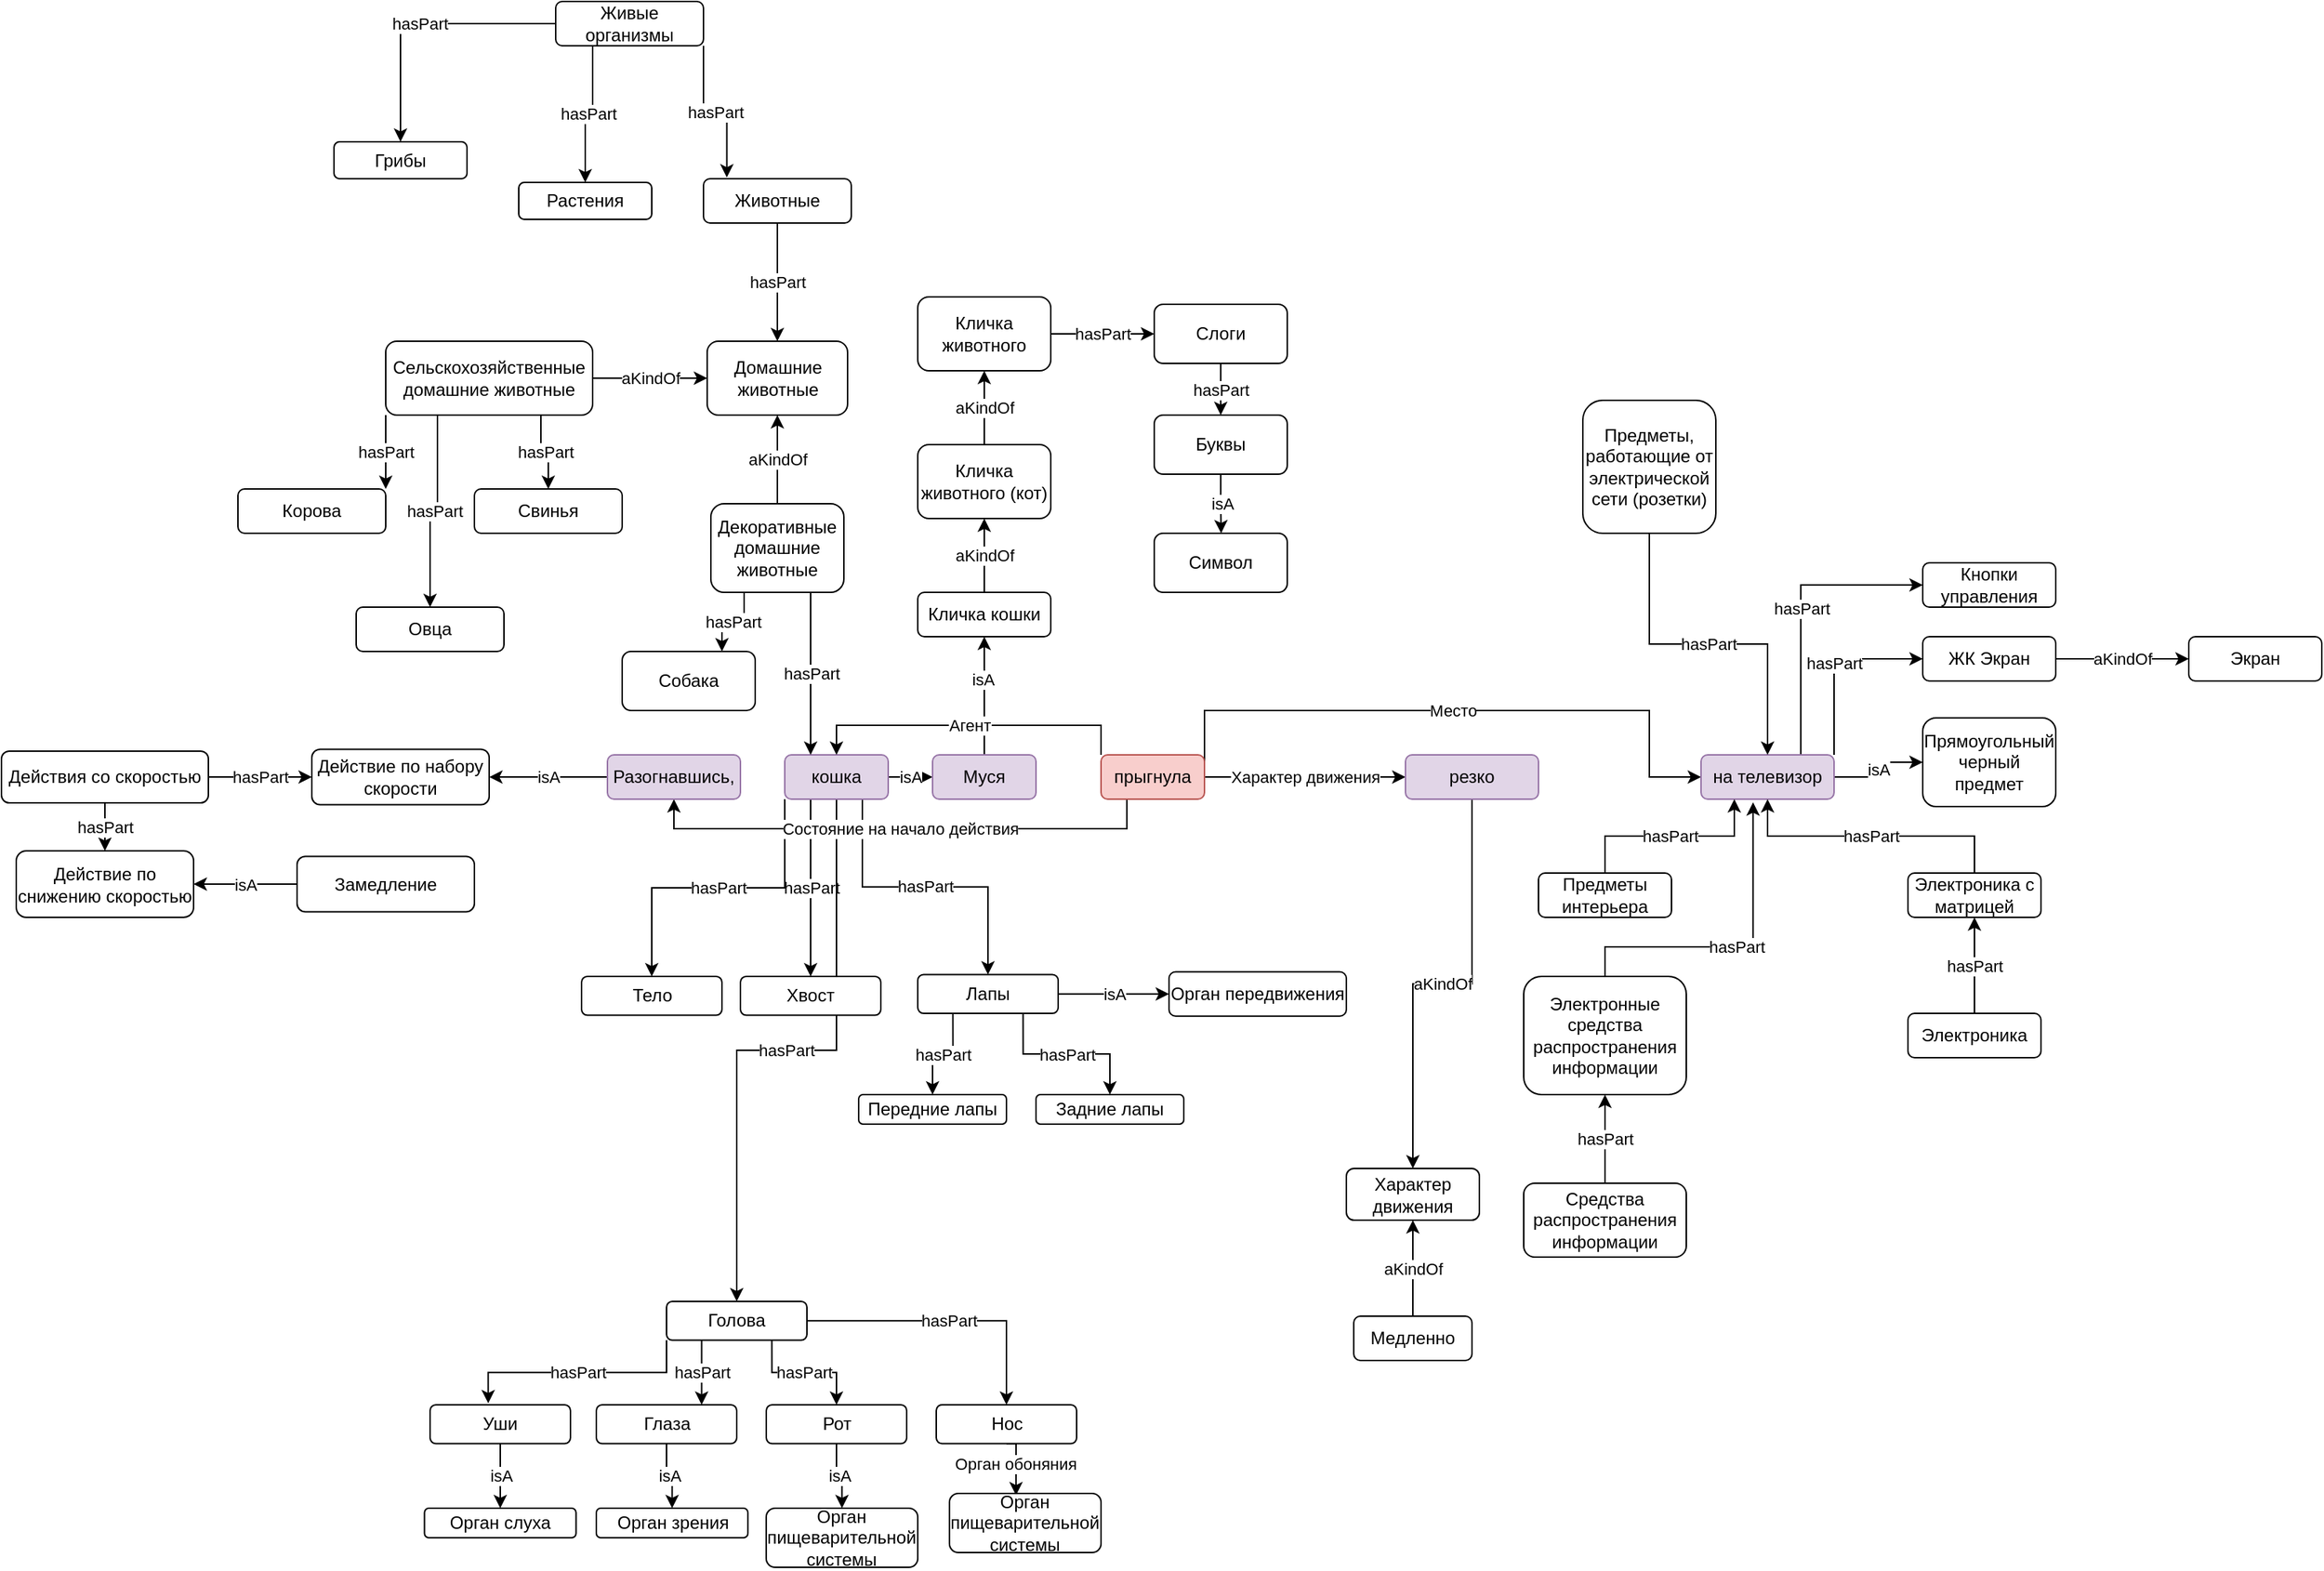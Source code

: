 <mxfile version="20.4.0" type="github">
  <diagram id="4kZPJCfSbLn3ZlEgu2B2" name="Страница 1">
    <mxGraphModel dx="3021" dy="1406" grid="1" gridSize="10" guides="1" tooltips="1" connect="1" arrows="1" fold="1" page="1" pageScale="1" pageWidth="827" pageHeight="1169" math="0" shadow="0">
      <root>
        <mxCell id="0" />
        <mxCell id="1" parent="0" />
        <mxCell id="UGtF-2ysWfJspHMiToVQ-56" value="isA" style="edgeStyle=orthogonalEdgeStyle;rounded=0;orthogonalLoop=1;jettySize=auto;html=1;exitX=1;exitY=0.5;exitDx=0;exitDy=0;" parent="1" source="UGtF-2ysWfJspHMiToVQ-1" target="UGtF-2ysWfJspHMiToVQ-2" edge="1">
          <mxGeometry relative="1" as="geometry" />
        </mxCell>
        <mxCell id="CR6ieha2_R7mDOEFcGoJ-50" value="hasPart" style="edgeStyle=orthogonalEdgeStyle;rounded=0;orthogonalLoop=1;jettySize=auto;html=1;exitX=0.25;exitY=1;exitDx=0;exitDy=0;" edge="1" parent="1" source="UGtF-2ysWfJspHMiToVQ-1" target="CR6ieha2_R7mDOEFcGoJ-41">
          <mxGeometry relative="1" as="geometry" />
        </mxCell>
        <mxCell id="CR6ieha2_R7mDOEFcGoJ-51" value="hasPart" style="edgeStyle=orthogonalEdgeStyle;rounded=0;orthogonalLoop=1;jettySize=auto;html=1;exitX=0.75;exitY=1;exitDx=0;exitDy=0;entryX=0.5;entryY=0;entryDx=0;entryDy=0;" edge="1" parent="1" source="UGtF-2ysWfJspHMiToVQ-1" target="CR6ieha2_R7mDOEFcGoJ-42">
          <mxGeometry relative="1" as="geometry" />
        </mxCell>
        <mxCell id="CR6ieha2_R7mDOEFcGoJ-52" value="hasPart" style="edgeStyle=orthogonalEdgeStyle;rounded=0;orthogonalLoop=1;jettySize=auto;html=1;exitX=0;exitY=1;exitDx=0;exitDy=0;" edge="1" parent="1" source="UGtF-2ysWfJspHMiToVQ-1" target="CR6ieha2_R7mDOEFcGoJ-40">
          <mxGeometry relative="1" as="geometry" />
        </mxCell>
        <mxCell id="CR6ieha2_R7mDOEFcGoJ-55" value="hasPart" style="edgeStyle=orthogonalEdgeStyle;rounded=0;orthogonalLoop=1;jettySize=auto;html=1;exitX=0.5;exitY=1;exitDx=0;exitDy=0;entryX=0.5;entryY=0;entryDx=0;entryDy=0;" edge="1" parent="1" source="UGtF-2ysWfJspHMiToVQ-1" target="CR6ieha2_R7mDOEFcGoJ-38">
          <mxGeometry relative="1" as="geometry" />
        </mxCell>
        <mxCell id="UGtF-2ysWfJspHMiToVQ-1" value="кошка" style="rounded=1;whiteSpace=wrap;html=1;fillColor=#e1d5e7;strokeColor=#9673a6;" parent="1" vertex="1">
          <mxGeometry x="130" y="610" width="70" height="30" as="geometry" />
        </mxCell>
        <mxCell id="UGtF-2ysWfJspHMiToVQ-59" style="edgeStyle=orthogonalEdgeStyle;rounded=0;orthogonalLoop=1;jettySize=auto;html=1;exitX=0.5;exitY=0;exitDx=0;exitDy=0;entryX=0.5;entryY=1;entryDx=0;entryDy=0;" parent="1" source="UGtF-2ysWfJspHMiToVQ-2" target="UGtF-2ysWfJspHMiToVQ-57" edge="1">
          <mxGeometry relative="1" as="geometry" />
        </mxCell>
        <mxCell id="UGtF-2ysWfJspHMiToVQ-60" value="isA" style="edgeLabel;html=1;align=center;verticalAlign=middle;resizable=0;points=[];" parent="UGtF-2ysWfJspHMiToVQ-59" vertex="1" connectable="0">
          <mxGeometry x="0.276" y="1" relative="1" as="geometry">
            <mxPoint as="offset" />
          </mxGeometry>
        </mxCell>
        <mxCell id="UGtF-2ysWfJspHMiToVQ-2" value="Муся" style="rounded=1;whiteSpace=wrap;html=1;fillColor=#e1d5e7;strokeColor=#9673a6;" parent="1" vertex="1">
          <mxGeometry x="230" y="610" width="70" height="30" as="geometry" />
        </mxCell>
        <mxCell id="UGtF-2ysWfJspHMiToVQ-13" value="Место" style="edgeStyle=orthogonalEdgeStyle;rounded=0;orthogonalLoop=1;jettySize=auto;html=1;exitX=1;exitY=0.5;exitDx=0;exitDy=0;" parent="1" source="UGtF-2ysWfJspHMiToVQ-3" target="UGtF-2ysWfJspHMiToVQ-5" edge="1">
          <mxGeometry relative="1" as="geometry">
            <Array as="points">
              <mxPoint x="414" y="580" />
              <mxPoint x="715" y="580" />
            </Array>
          </mxGeometry>
        </mxCell>
        <mxCell id="UGtF-2ysWfJspHMiToVQ-26" value="Состояние на начало действия" style="edgeStyle=orthogonalEdgeStyle;rounded=0;orthogonalLoop=1;jettySize=auto;html=1;exitX=0.25;exitY=1;exitDx=0;exitDy=0;entryX=0.5;entryY=1;entryDx=0;entryDy=0;" parent="1" source="UGtF-2ysWfJspHMiToVQ-3" target="UGtF-2ysWfJspHMiToVQ-16" edge="1">
          <mxGeometry relative="1" as="geometry" />
        </mxCell>
        <mxCell id="UGtF-2ysWfJspHMiToVQ-29" value="Характер движения" style="edgeStyle=orthogonalEdgeStyle;rounded=0;orthogonalLoop=1;jettySize=auto;html=1;exitX=1;exitY=0.5;exitDx=0;exitDy=0;entryX=0;entryY=0.5;entryDx=0;entryDy=0;" parent="1" source="UGtF-2ysWfJspHMiToVQ-3" target="UGtF-2ysWfJspHMiToVQ-14" edge="1">
          <mxGeometry relative="1" as="geometry" />
        </mxCell>
        <mxCell id="UGtF-2ysWfJspHMiToVQ-55" value="Агент" style="edgeStyle=orthogonalEdgeStyle;rounded=0;orthogonalLoop=1;jettySize=auto;html=1;exitX=0;exitY=0;exitDx=0;exitDy=0;entryX=0.5;entryY=0;entryDx=0;entryDy=0;" parent="1" source="UGtF-2ysWfJspHMiToVQ-3" target="UGtF-2ysWfJspHMiToVQ-1" edge="1">
          <mxGeometry relative="1" as="geometry" />
        </mxCell>
        <mxCell id="UGtF-2ysWfJspHMiToVQ-3" value="прыгнула" style="rounded=1;whiteSpace=wrap;html=1;fillColor=#f8cecc;strokeColor=#b85450;" parent="1" vertex="1">
          <mxGeometry x="344" y="610" width="70" height="30" as="geometry" />
        </mxCell>
        <mxCell id="UGtF-2ysWfJspHMiToVQ-48" value="isA" style="edgeStyle=orthogonalEdgeStyle;rounded=0;orthogonalLoop=1;jettySize=auto;html=1;exitX=1;exitY=0.5;exitDx=0;exitDy=0;entryX=0;entryY=0.5;entryDx=0;entryDy=0;" parent="1" source="UGtF-2ysWfJspHMiToVQ-5" target="UGtF-2ysWfJspHMiToVQ-47" edge="1">
          <mxGeometry relative="1" as="geometry" />
        </mxCell>
        <mxCell id="UGtF-2ysWfJspHMiToVQ-51" value="hasPart" style="edgeStyle=orthogonalEdgeStyle;rounded=0;orthogonalLoop=1;jettySize=auto;html=1;exitX=0.75;exitY=0;exitDx=0;exitDy=0;entryX=0;entryY=0.5;entryDx=0;entryDy=0;" parent="1" source="UGtF-2ysWfJspHMiToVQ-5" target="UGtF-2ysWfJspHMiToVQ-50" edge="1">
          <mxGeometry relative="1" as="geometry" />
        </mxCell>
        <mxCell id="UGtF-2ysWfJspHMiToVQ-52" value="hasPart" style="edgeStyle=orthogonalEdgeStyle;rounded=0;orthogonalLoop=1;jettySize=auto;html=1;exitX=1;exitY=0;exitDx=0;exitDy=0;entryX=0;entryY=0.5;entryDx=0;entryDy=0;" parent="1" source="UGtF-2ysWfJspHMiToVQ-5" target="UGtF-2ysWfJspHMiToVQ-49" edge="1">
          <mxGeometry relative="1" as="geometry" />
        </mxCell>
        <mxCell id="UGtF-2ysWfJspHMiToVQ-5" value="на телевизор" style="rounded=1;whiteSpace=wrap;html=1;fillColor=#e1d5e7;strokeColor=#9673a6;" parent="1" vertex="1">
          <mxGeometry x="750" y="610" width="90" height="30" as="geometry" />
        </mxCell>
        <mxCell id="CR6ieha2_R7mDOEFcGoJ-74" value="aKindOf" style="edgeStyle=orthogonalEdgeStyle;rounded=0;orthogonalLoop=1;jettySize=auto;html=1;exitX=0.5;exitY=1;exitDx=0;exitDy=0;" edge="1" parent="1" source="UGtF-2ysWfJspHMiToVQ-14" target="CR6ieha2_R7mDOEFcGoJ-73">
          <mxGeometry relative="1" as="geometry" />
        </mxCell>
        <mxCell id="UGtF-2ysWfJspHMiToVQ-14" value="резко" style="rounded=1;whiteSpace=wrap;html=1;fillColor=#e1d5e7;strokeColor=#9673a6;" parent="1" vertex="1">
          <mxGeometry x="550" y="610" width="90" height="30" as="geometry" />
        </mxCell>
        <mxCell id="CR6ieha2_R7mDOEFcGoJ-27" value="isA" style="edgeStyle=orthogonalEdgeStyle;rounded=0;orthogonalLoop=1;jettySize=auto;html=1;exitX=0;exitY=0.5;exitDx=0;exitDy=0;" edge="1" parent="1" source="UGtF-2ysWfJspHMiToVQ-16" target="CR6ieha2_R7mDOEFcGoJ-28">
          <mxGeometry relative="1" as="geometry">
            <mxPoint x="-40.0" y="624.788" as="targetPoint" />
          </mxGeometry>
        </mxCell>
        <mxCell id="UGtF-2ysWfJspHMiToVQ-16" value="Разогнавшись," style="rounded=1;whiteSpace=wrap;html=1;fillColor=#e1d5e7;strokeColor=#9673a6;" parent="1" vertex="1">
          <mxGeometry x="10" y="610" width="90" height="30" as="geometry" />
        </mxCell>
        <mxCell id="UGtF-2ysWfJspHMiToVQ-31" value="hasPart" style="edgeStyle=orthogonalEdgeStyle;rounded=0;orthogonalLoop=1;jettySize=auto;html=1;exitX=0.5;exitY=0;exitDx=0;exitDy=0;" parent="1" source="UGtF-2ysWfJspHMiToVQ-30" target="UGtF-2ysWfJspHMiToVQ-5" edge="1">
          <mxGeometry relative="1" as="geometry" />
        </mxCell>
        <mxCell id="UGtF-2ysWfJspHMiToVQ-30" value="Электроника с матрицей" style="rounded=1;whiteSpace=wrap;html=1;" parent="1" vertex="1">
          <mxGeometry x="890" y="690" width="90" height="30" as="geometry" />
        </mxCell>
        <mxCell id="UGtF-2ysWfJspHMiToVQ-33" value="hasPart" style="edgeStyle=orthogonalEdgeStyle;rounded=0;orthogonalLoop=1;jettySize=auto;html=1;exitX=0.5;exitY=0;exitDx=0;exitDy=0;entryX=0.5;entryY=1;entryDx=0;entryDy=0;" parent="1" source="UGtF-2ysWfJspHMiToVQ-32" target="UGtF-2ysWfJspHMiToVQ-30" edge="1">
          <mxGeometry relative="1" as="geometry" />
        </mxCell>
        <mxCell id="UGtF-2ysWfJspHMiToVQ-32" value="Электроника" style="rounded=1;whiteSpace=wrap;html=1;" parent="1" vertex="1">
          <mxGeometry x="890" y="785" width="90" height="30" as="geometry" />
        </mxCell>
        <mxCell id="UGtF-2ysWfJspHMiToVQ-36" value="hasPart" style="edgeStyle=orthogonalEdgeStyle;rounded=0;orthogonalLoop=1;jettySize=auto;html=1;exitX=0.5;exitY=0;exitDx=0;exitDy=0;entryX=0.25;entryY=1;entryDx=0;entryDy=0;" parent="1" source="UGtF-2ysWfJspHMiToVQ-34" target="UGtF-2ysWfJspHMiToVQ-5" edge="1">
          <mxGeometry relative="1" as="geometry" />
        </mxCell>
        <mxCell id="UGtF-2ysWfJspHMiToVQ-34" value="Предметы интерьера" style="rounded=1;whiteSpace=wrap;html=1;" parent="1" vertex="1">
          <mxGeometry x="640" y="690" width="90" height="30" as="geometry" />
        </mxCell>
        <mxCell id="UGtF-2ysWfJspHMiToVQ-44" value="hasPart" style="edgeStyle=orthogonalEdgeStyle;rounded=0;orthogonalLoop=1;jettySize=auto;html=1;exitX=0.5;exitY=0;exitDx=0;exitDy=0;entryX=0.391;entryY=1.072;entryDx=0;entryDy=0;entryPerimeter=0;" parent="1" source="UGtF-2ysWfJspHMiToVQ-37" target="UGtF-2ysWfJspHMiToVQ-5" edge="1">
          <mxGeometry relative="1" as="geometry">
            <Array as="points">
              <mxPoint x="685" y="740" />
              <mxPoint x="785" y="740" />
            </Array>
          </mxGeometry>
        </mxCell>
        <mxCell id="UGtF-2ysWfJspHMiToVQ-37" value="Электронные cредства распространения информации" style="rounded=1;whiteSpace=wrap;html=1;" parent="1" vertex="1">
          <mxGeometry x="630" y="760" width="110" height="80" as="geometry" />
        </mxCell>
        <mxCell id="UGtF-2ysWfJspHMiToVQ-41" value="hasPart" style="edgeStyle=orthogonalEdgeStyle;rounded=0;orthogonalLoop=1;jettySize=auto;html=1;exitX=0.5;exitY=0;exitDx=0;exitDy=0;entryX=0.5;entryY=1;entryDx=0;entryDy=0;" parent="1" source="UGtF-2ysWfJspHMiToVQ-40" target="UGtF-2ysWfJspHMiToVQ-37" edge="1">
          <mxGeometry relative="1" as="geometry" />
        </mxCell>
        <mxCell id="UGtF-2ysWfJspHMiToVQ-40" value="Средства распространения информации" style="rounded=1;whiteSpace=wrap;html=1;" parent="1" vertex="1">
          <mxGeometry x="630" y="900" width="110" height="50" as="geometry" />
        </mxCell>
        <mxCell id="UGtF-2ysWfJspHMiToVQ-46" value="hasPart" style="edgeStyle=orthogonalEdgeStyle;rounded=0;orthogonalLoop=1;jettySize=auto;html=1;exitX=0.5;exitY=1;exitDx=0;exitDy=0;entryX=0.5;entryY=0;entryDx=0;entryDy=0;" parent="1" source="UGtF-2ysWfJspHMiToVQ-45" target="UGtF-2ysWfJspHMiToVQ-5" edge="1">
          <mxGeometry relative="1" as="geometry" />
        </mxCell>
        <mxCell id="UGtF-2ysWfJspHMiToVQ-45" value="Предметы, работающие от электрической сети (розетки)" style="rounded=1;whiteSpace=wrap;html=1;" parent="1" vertex="1">
          <mxGeometry x="670" y="370" width="90" height="90" as="geometry" />
        </mxCell>
        <mxCell id="UGtF-2ysWfJspHMiToVQ-47" value="Прямоугольный черный предмет" style="rounded=1;whiteSpace=wrap;html=1;" parent="1" vertex="1">
          <mxGeometry x="900" y="585" width="90" height="60" as="geometry" />
        </mxCell>
        <mxCell id="UGtF-2ysWfJspHMiToVQ-54" value="aKindOf" style="edgeStyle=orthogonalEdgeStyle;rounded=0;orthogonalLoop=1;jettySize=auto;html=1;exitX=1;exitY=0.5;exitDx=0;exitDy=0;" parent="1" source="UGtF-2ysWfJspHMiToVQ-49" target="UGtF-2ysWfJspHMiToVQ-53" edge="1">
          <mxGeometry relative="1" as="geometry" />
        </mxCell>
        <mxCell id="UGtF-2ysWfJspHMiToVQ-49" value="ЖК Экран" style="rounded=1;whiteSpace=wrap;html=1;" parent="1" vertex="1">
          <mxGeometry x="900" y="530" width="90" height="30" as="geometry" />
        </mxCell>
        <mxCell id="UGtF-2ysWfJspHMiToVQ-50" value="Кнопки управления" style="rounded=1;whiteSpace=wrap;html=1;" parent="1" vertex="1">
          <mxGeometry x="900" y="480" width="90" height="30" as="geometry" />
        </mxCell>
        <mxCell id="UGtF-2ysWfJspHMiToVQ-53" value="Экран" style="rounded=1;whiteSpace=wrap;html=1;" parent="1" vertex="1">
          <mxGeometry x="1080" y="530" width="90" height="30" as="geometry" />
        </mxCell>
        <mxCell id="UGtF-2ysWfJspHMiToVQ-62" value="aKindOf" style="edgeStyle=orthogonalEdgeStyle;rounded=0;orthogonalLoop=1;jettySize=auto;html=1;exitX=0.5;exitY=0;exitDx=0;exitDy=0;entryX=0.5;entryY=1;entryDx=0;entryDy=0;" parent="1" source="UGtF-2ysWfJspHMiToVQ-57" target="UGtF-2ysWfJspHMiToVQ-61" edge="1">
          <mxGeometry relative="1" as="geometry" />
        </mxCell>
        <mxCell id="UGtF-2ysWfJspHMiToVQ-57" value="Кличка кошки" style="rounded=1;whiteSpace=wrap;html=1;" parent="1" vertex="1">
          <mxGeometry x="220" y="500" width="90" height="30" as="geometry" />
        </mxCell>
        <mxCell id="CR6ieha2_R7mDOEFcGoJ-3" value="aKindOf" style="edgeStyle=orthogonalEdgeStyle;rounded=0;orthogonalLoop=1;jettySize=auto;html=1;exitX=0.5;exitY=0;exitDx=0;exitDy=0;entryX=0.5;entryY=1;entryDx=0;entryDy=0;" edge="1" parent="1" source="UGtF-2ysWfJspHMiToVQ-61" target="CR6ieha2_R7mDOEFcGoJ-2">
          <mxGeometry relative="1" as="geometry" />
        </mxCell>
        <mxCell id="UGtF-2ysWfJspHMiToVQ-61" value="Кличка животного (кот)" style="rounded=1;whiteSpace=wrap;html=1;" parent="1" vertex="1">
          <mxGeometry x="220" y="400" width="90" height="50" as="geometry" />
        </mxCell>
        <mxCell id="CR6ieha2_R7mDOEFcGoJ-5" value="hasPart" style="edgeStyle=orthogonalEdgeStyle;rounded=0;orthogonalLoop=1;jettySize=auto;html=1;exitX=1;exitY=0.5;exitDx=0;exitDy=0;" edge="1" parent="1" source="CR6ieha2_R7mDOEFcGoJ-2" target="CR6ieha2_R7mDOEFcGoJ-4">
          <mxGeometry relative="1" as="geometry" />
        </mxCell>
        <mxCell id="CR6ieha2_R7mDOEFcGoJ-2" value="Кличка животного" style="rounded=1;whiteSpace=wrap;html=1;" vertex="1" parent="1">
          <mxGeometry x="220" y="300" width="90" height="50" as="geometry" />
        </mxCell>
        <mxCell id="CR6ieha2_R7mDOEFcGoJ-8" value="hasPart" style="edgeStyle=orthogonalEdgeStyle;rounded=0;orthogonalLoop=1;jettySize=auto;html=1;exitX=0.5;exitY=1;exitDx=0;exitDy=0;entryX=0.5;entryY=0;entryDx=0;entryDy=0;" edge="1" parent="1" source="CR6ieha2_R7mDOEFcGoJ-4" target="CR6ieha2_R7mDOEFcGoJ-6">
          <mxGeometry relative="1" as="geometry" />
        </mxCell>
        <mxCell id="CR6ieha2_R7mDOEFcGoJ-4" value="Слоги" style="rounded=1;whiteSpace=wrap;html=1;" vertex="1" parent="1">
          <mxGeometry x="380" y="305" width="90" height="40" as="geometry" />
        </mxCell>
        <mxCell id="CR6ieha2_R7mDOEFcGoJ-9" value="isA" style="edgeStyle=orthogonalEdgeStyle;rounded=0;orthogonalLoop=1;jettySize=auto;html=1;exitX=0.5;exitY=1;exitDx=0;exitDy=0;" edge="1" parent="1" source="CR6ieha2_R7mDOEFcGoJ-6">
          <mxGeometry relative="1" as="geometry">
            <mxPoint x="425.276" y="460" as="targetPoint" />
          </mxGeometry>
        </mxCell>
        <mxCell id="CR6ieha2_R7mDOEFcGoJ-6" value="Буквы" style="rounded=1;whiteSpace=wrap;html=1;" vertex="1" parent="1">
          <mxGeometry x="380" y="380" width="90" height="40" as="geometry" />
        </mxCell>
        <mxCell id="CR6ieha2_R7mDOEFcGoJ-10" value="Символ" style="rounded=1;whiteSpace=wrap;html=1;" vertex="1" parent="1">
          <mxGeometry x="380" y="460" width="90" height="40" as="geometry" />
        </mxCell>
        <mxCell id="CR6ieha2_R7mDOEFcGoJ-12" value="hasPart" style="edgeStyle=orthogonalEdgeStyle;rounded=0;orthogonalLoop=1;jettySize=auto;html=1;exitX=0.75;exitY=1;exitDx=0;exitDy=0;entryX=0.25;entryY=0;entryDx=0;entryDy=0;" edge="1" parent="1" source="CR6ieha2_R7mDOEFcGoJ-11" target="UGtF-2ysWfJspHMiToVQ-1">
          <mxGeometry relative="1" as="geometry" />
        </mxCell>
        <mxCell id="CR6ieha2_R7mDOEFcGoJ-14" value="hasPart" style="edgeStyle=orthogonalEdgeStyle;rounded=0;orthogonalLoop=1;jettySize=auto;html=1;exitX=0.25;exitY=1;exitDx=0;exitDy=0;entryX=0.75;entryY=0;entryDx=0;entryDy=0;" edge="1" parent="1" source="CR6ieha2_R7mDOEFcGoJ-11" target="CR6ieha2_R7mDOEFcGoJ-13">
          <mxGeometry relative="1" as="geometry" />
        </mxCell>
        <mxCell id="CR6ieha2_R7mDOEFcGoJ-16" value="aKindOf" style="edgeStyle=orthogonalEdgeStyle;rounded=0;orthogonalLoop=1;jettySize=auto;html=1;exitX=0.5;exitY=0;exitDx=0;exitDy=0;" edge="1" parent="1" source="CR6ieha2_R7mDOEFcGoJ-11" target="CR6ieha2_R7mDOEFcGoJ-15">
          <mxGeometry relative="1" as="geometry" />
        </mxCell>
        <mxCell id="CR6ieha2_R7mDOEFcGoJ-11" value="Декоративные домашние животные" style="rounded=1;whiteSpace=wrap;html=1;" vertex="1" parent="1">
          <mxGeometry x="80" y="440" width="90" height="60" as="geometry" />
        </mxCell>
        <mxCell id="CR6ieha2_R7mDOEFcGoJ-13" value="Собака" style="rounded=1;whiteSpace=wrap;html=1;" vertex="1" parent="1">
          <mxGeometry x="20" y="540" width="90" height="40" as="geometry" />
        </mxCell>
        <mxCell id="CR6ieha2_R7mDOEFcGoJ-15" value="Домашние животные" style="rounded=1;whiteSpace=wrap;html=1;" vertex="1" parent="1">
          <mxGeometry x="77.5" y="330" width="95" height="50" as="geometry" />
        </mxCell>
        <mxCell id="CR6ieha2_R7mDOEFcGoJ-18" value="aKindOf" style="edgeStyle=orthogonalEdgeStyle;rounded=0;orthogonalLoop=1;jettySize=auto;html=1;entryX=0;entryY=0.5;entryDx=0;entryDy=0;" edge="1" parent="1" source="CR6ieha2_R7mDOEFcGoJ-17" target="CR6ieha2_R7mDOEFcGoJ-15">
          <mxGeometry relative="1" as="geometry" />
        </mxCell>
        <mxCell id="CR6ieha2_R7mDOEFcGoJ-21" value="hasPart" style="edgeStyle=orthogonalEdgeStyle;rounded=0;orthogonalLoop=1;jettySize=auto;html=1;exitX=0;exitY=1;exitDx=0;exitDy=0;entryX=1;entryY=0;entryDx=0;entryDy=0;" edge="1" parent="1" source="CR6ieha2_R7mDOEFcGoJ-17" target="CR6ieha2_R7mDOEFcGoJ-19">
          <mxGeometry relative="1" as="geometry" />
        </mxCell>
        <mxCell id="CR6ieha2_R7mDOEFcGoJ-24" value="hasPart" style="edgeStyle=orthogonalEdgeStyle;rounded=0;orthogonalLoop=1;jettySize=auto;html=1;exitX=0.75;exitY=1;exitDx=0;exitDy=0;" edge="1" parent="1" source="CR6ieha2_R7mDOEFcGoJ-17" target="CR6ieha2_R7mDOEFcGoJ-22">
          <mxGeometry relative="1" as="geometry" />
        </mxCell>
        <mxCell id="CR6ieha2_R7mDOEFcGoJ-26" value="hasPart" style="edgeStyle=orthogonalEdgeStyle;rounded=0;orthogonalLoop=1;jettySize=auto;html=1;exitX=0.25;exitY=1;exitDx=0;exitDy=0;" edge="1" parent="1" source="CR6ieha2_R7mDOEFcGoJ-17" target="CR6ieha2_R7mDOEFcGoJ-25">
          <mxGeometry relative="1" as="geometry" />
        </mxCell>
        <mxCell id="CR6ieha2_R7mDOEFcGoJ-17" value="Сельскохозяйственные домашние животные" style="rounded=1;whiteSpace=wrap;html=1;" vertex="1" parent="1">
          <mxGeometry x="-140" y="330" width="140" height="50" as="geometry" />
        </mxCell>
        <mxCell id="CR6ieha2_R7mDOEFcGoJ-19" value="Корова" style="rounded=1;whiteSpace=wrap;html=1;" vertex="1" parent="1">
          <mxGeometry x="-240" y="430" width="100" height="30" as="geometry" />
        </mxCell>
        <mxCell id="CR6ieha2_R7mDOEFcGoJ-22" value="Свинья" style="rounded=1;whiteSpace=wrap;html=1;" vertex="1" parent="1">
          <mxGeometry x="-80" y="430" width="100" height="30" as="geometry" />
        </mxCell>
        <mxCell id="CR6ieha2_R7mDOEFcGoJ-25" value="Овца" style="rounded=1;whiteSpace=wrap;html=1;" vertex="1" parent="1">
          <mxGeometry x="-160" y="510" width="100" height="30" as="geometry" />
        </mxCell>
        <mxCell id="CR6ieha2_R7mDOEFcGoJ-28" value="Действие по набору скорости" style="rounded=1;whiteSpace=wrap;html=1;" vertex="1" parent="1">
          <mxGeometry x="-190" y="606.25" width="120" height="37.5" as="geometry" />
        </mxCell>
        <mxCell id="CR6ieha2_R7mDOEFcGoJ-32" value="hasPart" style="edgeStyle=orthogonalEdgeStyle;rounded=0;orthogonalLoop=1;jettySize=auto;html=1;exitX=1;exitY=0.5;exitDx=0;exitDy=0;entryX=0;entryY=0.5;entryDx=0;entryDy=0;" edge="1" parent="1" source="CR6ieha2_R7mDOEFcGoJ-29" target="CR6ieha2_R7mDOEFcGoJ-28">
          <mxGeometry relative="1" as="geometry" />
        </mxCell>
        <mxCell id="CR6ieha2_R7mDOEFcGoJ-33" value="hasPart" style="edgeStyle=orthogonalEdgeStyle;rounded=0;orthogonalLoop=1;jettySize=auto;html=1;exitX=0.5;exitY=1;exitDx=0;exitDy=0;" edge="1" parent="1" source="CR6ieha2_R7mDOEFcGoJ-29" target="CR6ieha2_R7mDOEFcGoJ-34">
          <mxGeometry relative="1" as="geometry">
            <mxPoint x="-330.055" y="680" as="targetPoint" />
          </mxGeometry>
        </mxCell>
        <mxCell id="CR6ieha2_R7mDOEFcGoJ-29" value="Действия со скоростью" style="rounded=1;whiteSpace=wrap;html=1;" vertex="1" parent="1">
          <mxGeometry x="-400" y="607.5" width="140" height="35" as="geometry" />
        </mxCell>
        <mxCell id="CR6ieha2_R7mDOEFcGoJ-34" value="Действие по снижению скоростью" style="rounded=1;whiteSpace=wrap;html=1;" vertex="1" parent="1">
          <mxGeometry x="-390" y="675" width="120" height="45" as="geometry" />
        </mxCell>
        <mxCell id="CR6ieha2_R7mDOEFcGoJ-36" value="isA" style="edgeStyle=orthogonalEdgeStyle;rounded=0;orthogonalLoop=1;jettySize=auto;html=1;" edge="1" parent="1" source="CR6ieha2_R7mDOEFcGoJ-35" target="CR6ieha2_R7mDOEFcGoJ-34">
          <mxGeometry relative="1" as="geometry" />
        </mxCell>
        <mxCell id="CR6ieha2_R7mDOEFcGoJ-35" value="Замедление" style="rounded=1;whiteSpace=wrap;html=1;" vertex="1" parent="1">
          <mxGeometry x="-200" y="678.75" width="120" height="37.5" as="geometry" />
        </mxCell>
        <mxCell id="CR6ieha2_R7mDOEFcGoJ-60" value="hasPart" style="edgeStyle=orthogonalEdgeStyle;rounded=0;orthogonalLoop=1;jettySize=auto;html=1;exitX=0;exitY=1;exitDx=0;exitDy=0;entryX=0.414;entryY=-0.04;entryDx=0;entryDy=0;entryPerimeter=0;" edge="1" parent="1" source="CR6ieha2_R7mDOEFcGoJ-38" target="CR6ieha2_R7mDOEFcGoJ-56">
          <mxGeometry relative="1" as="geometry" />
        </mxCell>
        <mxCell id="CR6ieha2_R7mDOEFcGoJ-61" value="hasPart" style="edgeStyle=orthogonalEdgeStyle;rounded=0;orthogonalLoop=1;jettySize=auto;html=1;exitX=0.25;exitY=1;exitDx=0;exitDy=0;entryX=0.75;entryY=0;entryDx=0;entryDy=0;" edge="1" parent="1" source="CR6ieha2_R7mDOEFcGoJ-38" target="CR6ieha2_R7mDOEFcGoJ-57">
          <mxGeometry relative="1" as="geometry" />
        </mxCell>
        <mxCell id="CR6ieha2_R7mDOEFcGoJ-62" value="hasPart" style="edgeStyle=orthogonalEdgeStyle;rounded=0;orthogonalLoop=1;jettySize=auto;html=1;exitX=0.75;exitY=1;exitDx=0;exitDy=0;" edge="1" parent="1" source="CR6ieha2_R7mDOEFcGoJ-38" target="CR6ieha2_R7mDOEFcGoJ-58">
          <mxGeometry relative="1" as="geometry" />
        </mxCell>
        <mxCell id="CR6ieha2_R7mDOEFcGoJ-63" value="hasPart" style="edgeStyle=orthogonalEdgeStyle;rounded=0;orthogonalLoop=1;jettySize=auto;html=1;exitX=1;exitY=0.5;exitDx=0;exitDy=0;" edge="1" parent="1" source="CR6ieha2_R7mDOEFcGoJ-38" target="CR6ieha2_R7mDOEFcGoJ-59">
          <mxGeometry relative="1" as="geometry" />
        </mxCell>
        <mxCell id="CR6ieha2_R7mDOEFcGoJ-38" value="Голова" style="rounded=1;whiteSpace=wrap;html=1;" vertex="1" parent="1">
          <mxGeometry x="50" y="980" width="95" height="26.25" as="geometry" />
        </mxCell>
        <mxCell id="CR6ieha2_R7mDOEFcGoJ-40" value="Тело" style="rounded=1;whiteSpace=wrap;html=1;" vertex="1" parent="1">
          <mxGeometry x="-7.5" y="760" width="95" height="26.25" as="geometry" />
        </mxCell>
        <mxCell id="CR6ieha2_R7mDOEFcGoJ-41" value="Хвост" style="rounded=1;whiteSpace=wrap;html=1;" vertex="1" parent="1">
          <mxGeometry x="100" y="760" width="95" height="26.25" as="geometry" />
        </mxCell>
        <mxCell id="CR6ieha2_R7mDOEFcGoJ-45" value="hasPart" style="edgeStyle=orthogonalEdgeStyle;rounded=0;orthogonalLoop=1;jettySize=auto;html=1;exitX=0.25;exitY=1;exitDx=0;exitDy=0;" edge="1" parent="1" source="CR6ieha2_R7mDOEFcGoJ-42" target="CR6ieha2_R7mDOEFcGoJ-44">
          <mxGeometry relative="1" as="geometry" />
        </mxCell>
        <mxCell id="CR6ieha2_R7mDOEFcGoJ-47" value="hasPart" style="edgeStyle=orthogonalEdgeStyle;rounded=0;orthogonalLoop=1;jettySize=auto;html=1;exitX=0.75;exitY=1;exitDx=0;exitDy=0;entryX=0.5;entryY=0;entryDx=0;entryDy=0;" edge="1" parent="1" source="CR6ieha2_R7mDOEFcGoJ-42" target="CR6ieha2_R7mDOEFcGoJ-46">
          <mxGeometry relative="1" as="geometry" />
        </mxCell>
        <mxCell id="CR6ieha2_R7mDOEFcGoJ-48" value="isA" style="edgeStyle=orthogonalEdgeStyle;rounded=0;orthogonalLoop=1;jettySize=auto;html=1;exitX=1;exitY=0.5;exitDx=0;exitDy=0;" edge="1" parent="1" source="CR6ieha2_R7mDOEFcGoJ-42" target="CR6ieha2_R7mDOEFcGoJ-49">
          <mxGeometry relative="1" as="geometry">
            <mxPoint x="390" y="771.946" as="targetPoint" />
          </mxGeometry>
        </mxCell>
        <mxCell id="CR6ieha2_R7mDOEFcGoJ-42" value="Лапы" style="rounded=1;whiteSpace=wrap;html=1;" vertex="1" parent="1">
          <mxGeometry x="220" y="758.75" width="95" height="26.25" as="geometry" />
        </mxCell>
        <mxCell id="CR6ieha2_R7mDOEFcGoJ-44" value="Передние лапы" style="rounded=1;whiteSpace=wrap;html=1;" vertex="1" parent="1">
          <mxGeometry x="180" y="840" width="100" height="20" as="geometry" />
        </mxCell>
        <mxCell id="CR6ieha2_R7mDOEFcGoJ-46" value="Задние лапы" style="rounded=1;whiteSpace=wrap;html=1;" vertex="1" parent="1">
          <mxGeometry x="300" y="840" width="100" height="20" as="geometry" />
        </mxCell>
        <mxCell id="CR6ieha2_R7mDOEFcGoJ-49" value="Орган передвижения" style="rounded=1;whiteSpace=wrap;html=1;" vertex="1" parent="1">
          <mxGeometry x="390" y="756.88" width="120" height="30" as="geometry" />
        </mxCell>
        <mxCell id="CR6ieha2_R7mDOEFcGoJ-64" value="isA" style="edgeStyle=orthogonalEdgeStyle;rounded=0;orthogonalLoop=1;jettySize=auto;html=1;exitX=0.5;exitY=1;exitDx=0;exitDy=0;" edge="1" parent="1" source="CR6ieha2_R7mDOEFcGoJ-56" target="CR6ieha2_R7mDOEFcGoJ-65">
          <mxGeometry relative="1" as="geometry">
            <mxPoint x="-62.558" y="1120" as="targetPoint" />
          </mxGeometry>
        </mxCell>
        <mxCell id="CR6ieha2_R7mDOEFcGoJ-56" value="Уши" style="rounded=1;whiteSpace=wrap;html=1;" vertex="1" parent="1">
          <mxGeometry x="-110" y="1050" width="95" height="26.25" as="geometry" />
        </mxCell>
        <mxCell id="CR6ieha2_R7mDOEFcGoJ-67" value="isA" style="edgeStyle=orthogonalEdgeStyle;rounded=0;orthogonalLoop=1;jettySize=auto;html=1;exitX=0.5;exitY=1;exitDx=0;exitDy=0;entryX=0.5;entryY=0;entryDx=0;entryDy=0;" edge="1" parent="1" source="CR6ieha2_R7mDOEFcGoJ-57" target="CR6ieha2_R7mDOEFcGoJ-66">
          <mxGeometry relative="1" as="geometry" />
        </mxCell>
        <mxCell id="CR6ieha2_R7mDOEFcGoJ-57" value="Глаза" style="rounded=1;whiteSpace=wrap;html=1;" vertex="1" parent="1">
          <mxGeometry x="2.5" y="1050" width="95" height="26.25" as="geometry" />
        </mxCell>
        <mxCell id="CR6ieha2_R7mDOEFcGoJ-68" value="isA" style="edgeStyle=orthogonalEdgeStyle;rounded=0;orthogonalLoop=1;jettySize=auto;html=1;exitX=0.5;exitY=1;exitDx=0;exitDy=0;entryX=0.5;entryY=0;entryDx=0;entryDy=0;" edge="1" parent="1" source="CR6ieha2_R7mDOEFcGoJ-58" target="CR6ieha2_R7mDOEFcGoJ-69">
          <mxGeometry relative="1" as="geometry">
            <mxPoint x="164.884" y="1110" as="targetPoint" />
          </mxGeometry>
        </mxCell>
        <mxCell id="CR6ieha2_R7mDOEFcGoJ-58" value="Рот" style="rounded=1;whiteSpace=wrap;html=1;" vertex="1" parent="1">
          <mxGeometry x="117.5" y="1050" width="95" height="26.25" as="geometry" />
        </mxCell>
        <mxCell id="CR6ieha2_R7mDOEFcGoJ-72" value="Орган обоняния" style="edgeStyle=orthogonalEdgeStyle;rounded=0;orthogonalLoop=1;jettySize=auto;html=1;exitX=0.5;exitY=1;exitDx=0;exitDy=0;entryX=0.439;entryY=0.032;entryDx=0;entryDy=0;entryPerimeter=0;" edge="1" parent="1" source="CR6ieha2_R7mDOEFcGoJ-59" target="CR6ieha2_R7mDOEFcGoJ-71">
          <mxGeometry relative="1" as="geometry">
            <Array as="points">
              <mxPoint x="287" y="1076" />
            </Array>
          </mxGeometry>
        </mxCell>
        <mxCell id="CR6ieha2_R7mDOEFcGoJ-59" value="Нос" style="rounded=1;whiteSpace=wrap;html=1;" vertex="1" parent="1">
          <mxGeometry x="232.5" y="1050" width="95" height="26.25" as="geometry" />
        </mxCell>
        <mxCell id="CR6ieha2_R7mDOEFcGoJ-65" value="Орган слуха" style="rounded=1;whiteSpace=wrap;html=1;" vertex="1" parent="1">
          <mxGeometry x="-113.78" y="1120" width="102.56" height="20" as="geometry" />
        </mxCell>
        <mxCell id="CR6ieha2_R7mDOEFcGoJ-66" value="Орган зрения" style="rounded=1;whiteSpace=wrap;html=1;" vertex="1" parent="1">
          <mxGeometry x="2.5" y="1120" width="102.56" height="20" as="geometry" />
        </mxCell>
        <mxCell id="CR6ieha2_R7mDOEFcGoJ-69" value="Орган пищеварительной системы" style="rounded=1;whiteSpace=wrap;html=1;" vertex="1" parent="1">
          <mxGeometry x="117.44" y="1120" width="102.56" height="40" as="geometry" />
        </mxCell>
        <mxCell id="CR6ieha2_R7mDOEFcGoJ-71" value="Орган пищеварительной системы" style="rounded=1;whiteSpace=wrap;html=1;" vertex="1" parent="1">
          <mxGeometry x="241.44" y="1110" width="102.56" height="40" as="geometry" />
        </mxCell>
        <mxCell id="CR6ieha2_R7mDOEFcGoJ-73" value="Характер движения" style="rounded=1;whiteSpace=wrap;html=1;" vertex="1" parent="1">
          <mxGeometry x="510" y="890" width="90" height="35" as="geometry" />
        </mxCell>
        <mxCell id="CR6ieha2_R7mDOEFcGoJ-76" value="aKindOf" style="edgeStyle=orthogonalEdgeStyle;rounded=0;orthogonalLoop=1;jettySize=auto;html=1;exitX=0.5;exitY=0;exitDx=0;exitDy=0;" edge="1" parent="1" source="CR6ieha2_R7mDOEFcGoJ-75" target="CR6ieha2_R7mDOEFcGoJ-73">
          <mxGeometry relative="1" as="geometry" />
        </mxCell>
        <mxCell id="CR6ieha2_R7mDOEFcGoJ-75" value="Медленно" style="rounded=1;whiteSpace=wrap;html=1;" vertex="1" parent="1">
          <mxGeometry x="515" y="990" width="80" height="30" as="geometry" />
        </mxCell>
        <mxCell id="CR6ieha2_R7mDOEFcGoJ-80" value="hasPart" style="edgeStyle=orthogonalEdgeStyle;rounded=0;orthogonalLoop=1;jettySize=auto;html=1;exitX=0.5;exitY=1;exitDx=0;exitDy=0;entryX=0.5;entryY=0;entryDx=0;entryDy=0;" edge="1" parent="1" source="CR6ieha2_R7mDOEFcGoJ-77" target="CR6ieha2_R7mDOEFcGoJ-15">
          <mxGeometry relative="1" as="geometry" />
        </mxCell>
        <mxCell id="CR6ieha2_R7mDOEFcGoJ-77" value="Животные" style="rounded=1;whiteSpace=wrap;html=1;" vertex="1" parent="1">
          <mxGeometry x="75" y="220" width="100" height="30" as="geometry" />
        </mxCell>
        <mxCell id="CR6ieha2_R7mDOEFcGoJ-78" style="edgeStyle=orthogonalEdgeStyle;rounded=0;orthogonalLoop=1;jettySize=auto;html=1;exitX=0.5;exitY=1;exitDx=0;exitDy=0;" edge="1" parent="1" source="CR6ieha2_R7mDOEFcGoJ-77" target="CR6ieha2_R7mDOEFcGoJ-77">
          <mxGeometry relative="1" as="geometry" />
        </mxCell>
        <mxCell id="CR6ieha2_R7mDOEFcGoJ-82" value="hasPart" style="edgeStyle=orthogonalEdgeStyle;rounded=0;orthogonalLoop=1;jettySize=auto;html=1;exitX=1;exitY=1;exitDx=0;exitDy=0;entryX=0.158;entryY=-0.029;entryDx=0;entryDy=0;entryPerimeter=0;" edge="1" parent="1" source="CR6ieha2_R7mDOEFcGoJ-81" target="CR6ieha2_R7mDOEFcGoJ-77">
          <mxGeometry relative="1" as="geometry" />
        </mxCell>
        <mxCell id="CR6ieha2_R7mDOEFcGoJ-84" value="hasPart" style="edgeStyle=orthogonalEdgeStyle;rounded=0;orthogonalLoop=1;jettySize=auto;html=1;exitX=0.25;exitY=1;exitDx=0;exitDy=0;" edge="1" parent="1" source="CR6ieha2_R7mDOEFcGoJ-81" target="CR6ieha2_R7mDOEFcGoJ-83">
          <mxGeometry relative="1" as="geometry" />
        </mxCell>
        <mxCell id="CR6ieha2_R7mDOEFcGoJ-86" value="hasPart" style="edgeStyle=orthogonalEdgeStyle;rounded=0;orthogonalLoop=1;jettySize=auto;html=1;exitX=0;exitY=0.5;exitDx=0;exitDy=0;" edge="1" parent="1" source="CR6ieha2_R7mDOEFcGoJ-81" target="CR6ieha2_R7mDOEFcGoJ-85">
          <mxGeometry relative="1" as="geometry" />
        </mxCell>
        <mxCell id="CR6ieha2_R7mDOEFcGoJ-81" value="Живые организмы" style="rounded=1;whiteSpace=wrap;html=1;" vertex="1" parent="1">
          <mxGeometry x="-25" y="100" width="100" height="30" as="geometry" />
        </mxCell>
        <mxCell id="CR6ieha2_R7mDOEFcGoJ-83" value="Растения" style="rounded=1;whiteSpace=wrap;html=1;" vertex="1" parent="1">
          <mxGeometry x="-50" y="222.5" width="90" height="25" as="geometry" />
        </mxCell>
        <mxCell id="CR6ieha2_R7mDOEFcGoJ-85" value="Грибы" style="rounded=1;whiteSpace=wrap;html=1;" vertex="1" parent="1">
          <mxGeometry x="-175" y="195" width="90" height="25" as="geometry" />
        </mxCell>
      </root>
    </mxGraphModel>
  </diagram>
</mxfile>
